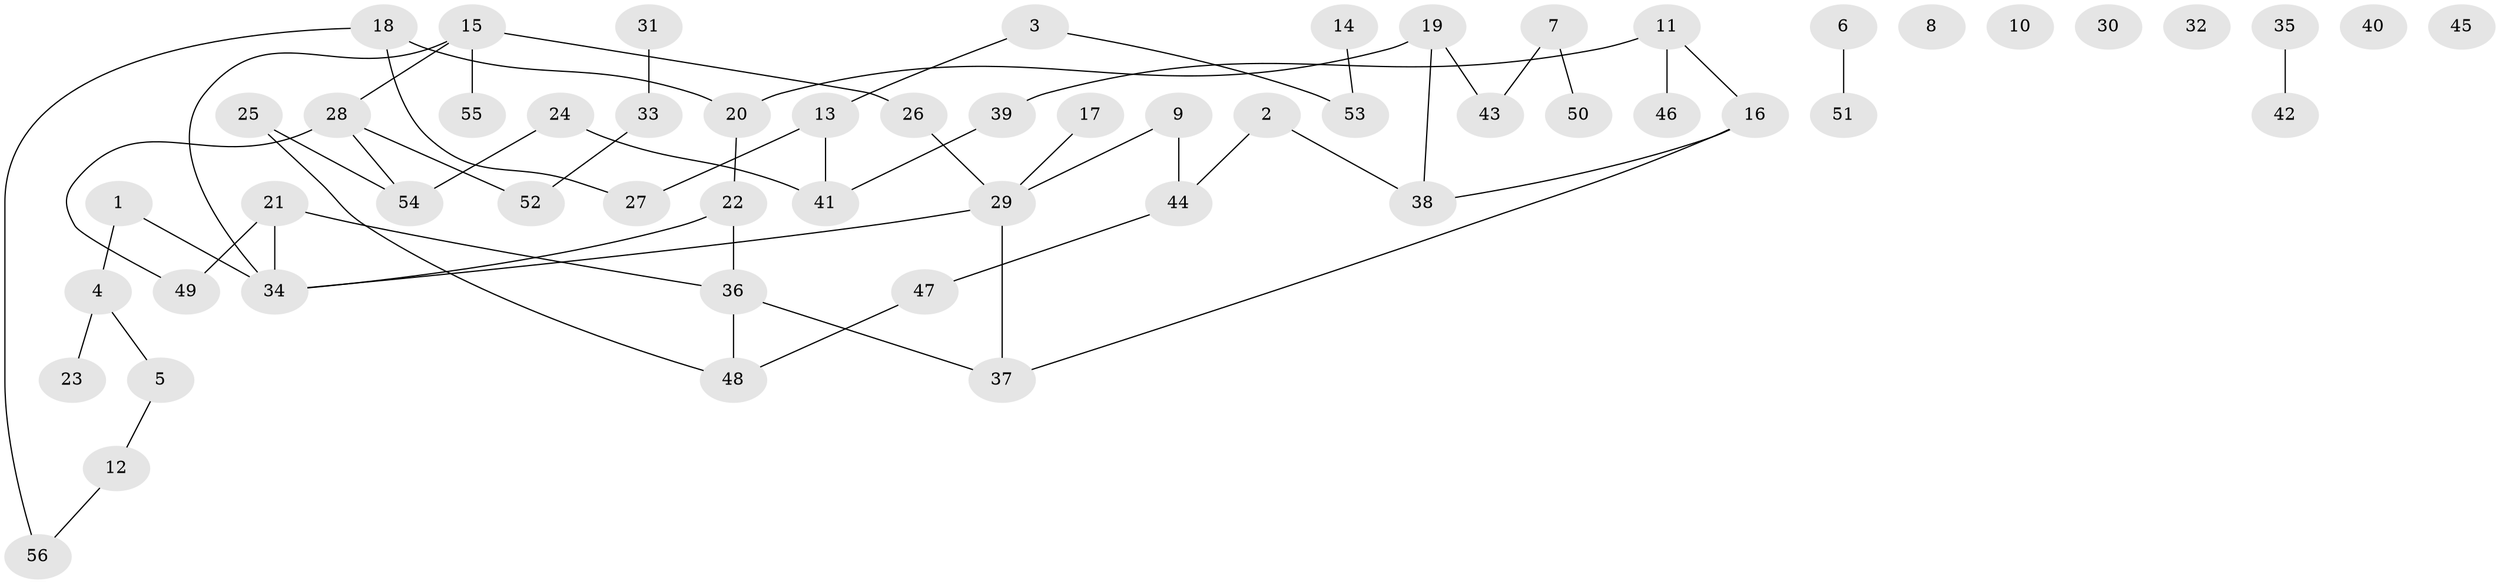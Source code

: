 // coarse degree distribution, {2: 0.34375, 3: 0.34375, 5: 0.0625, 1: 0.15625, 4: 0.09375}
// Generated by graph-tools (version 1.1) at 2025/35/03/04/25 23:35:52]
// undirected, 56 vertices, 58 edges
graph export_dot {
  node [color=gray90,style=filled];
  1;
  2;
  3;
  4;
  5;
  6;
  7;
  8;
  9;
  10;
  11;
  12;
  13;
  14;
  15;
  16;
  17;
  18;
  19;
  20;
  21;
  22;
  23;
  24;
  25;
  26;
  27;
  28;
  29;
  30;
  31;
  32;
  33;
  34;
  35;
  36;
  37;
  38;
  39;
  40;
  41;
  42;
  43;
  44;
  45;
  46;
  47;
  48;
  49;
  50;
  51;
  52;
  53;
  54;
  55;
  56;
  1 -- 4;
  1 -- 34;
  2 -- 38;
  2 -- 44;
  3 -- 13;
  3 -- 53;
  4 -- 5;
  4 -- 23;
  5 -- 12;
  6 -- 51;
  7 -- 43;
  7 -- 50;
  9 -- 29;
  9 -- 44;
  11 -- 16;
  11 -- 39;
  11 -- 46;
  12 -- 56;
  13 -- 27;
  13 -- 41;
  14 -- 53;
  15 -- 26;
  15 -- 28;
  15 -- 34;
  15 -- 55;
  16 -- 37;
  16 -- 38;
  17 -- 29;
  18 -- 20;
  18 -- 27;
  18 -- 56;
  19 -- 20;
  19 -- 38;
  19 -- 43;
  20 -- 22;
  21 -- 34;
  21 -- 36;
  21 -- 49;
  22 -- 34;
  22 -- 36;
  24 -- 41;
  24 -- 54;
  25 -- 48;
  25 -- 54;
  26 -- 29;
  28 -- 49;
  28 -- 52;
  28 -- 54;
  29 -- 34;
  29 -- 37;
  31 -- 33;
  33 -- 52;
  35 -- 42;
  36 -- 37;
  36 -- 48;
  39 -- 41;
  44 -- 47;
  47 -- 48;
}
